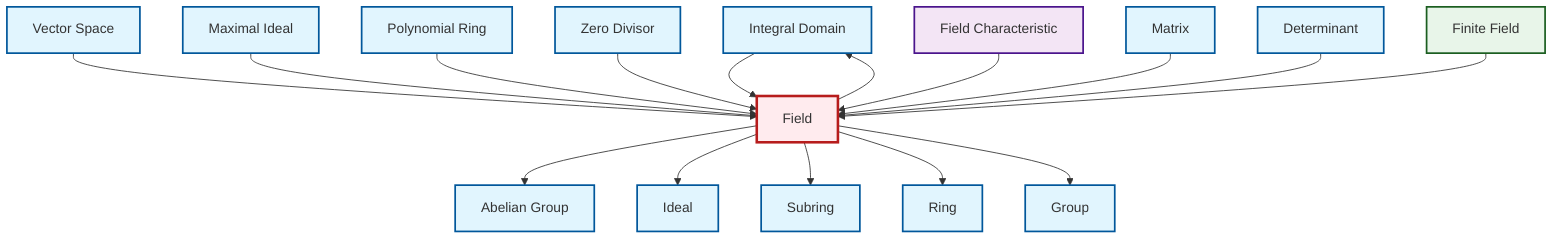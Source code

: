 graph TD
    classDef definition fill:#e1f5fe,stroke:#01579b,stroke-width:2px
    classDef theorem fill:#f3e5f5,stroke:#4a148c,stroke-width:2px
    classDef axiom fill:#fff3e0,stroke:#e65100,stroke-width:2px
    classDef example fill:#e8f5e9,stroke:#1b5e20,stroke-width:2px
    classDef current fill:#ffebee,stroke:#b71c1c,stroke-width:3px
    def-integral-domain["Integral Domain"]:::definition
    def-abelian-group["Abelian Group"]:::definition
    def-field["Field"]:::definition
    def-ring["Ring"]:::definition
    def-subring["Subring"]:::definition
    def-vector-space["Vector Space"]:::definition
    def-ideal["Ideal"]:::definition
    def-maximal-ideal["Maximal Ideal"]:::definition
    def-zero-divisor["Zero Divisor"]:::definition
    def-matrix["Matrix"]:::definition
    thm-field-characteristic["Field Characteristic"]:::theorem
    ex-finite-field["Finite Field"]:::example
    def-polynomial-ring["Polynomial Ring"]:::definition
    def-group["Group"]:::definition
    def-determinant["Determinant"]:::definition
    def-field --> def-abelian-group
    def-integral-domain --> def-field
    def-vector-space --> def-field
    def-field --> def-ideal
    def-maximal-ideal --> def-field
    def-polynomial-ring --> def-field
    def-zero-divisor --> def-field
    def-field --> def-integral-domain
    thm-field-characteristic --> def-field
    def-field --> def-subring
    def-field --> def-ring
    def-matrix --> def-field
    def-determinant --> def-field
    def-field --> def-group
    ex-finite-field --> def-field
    class def-field current